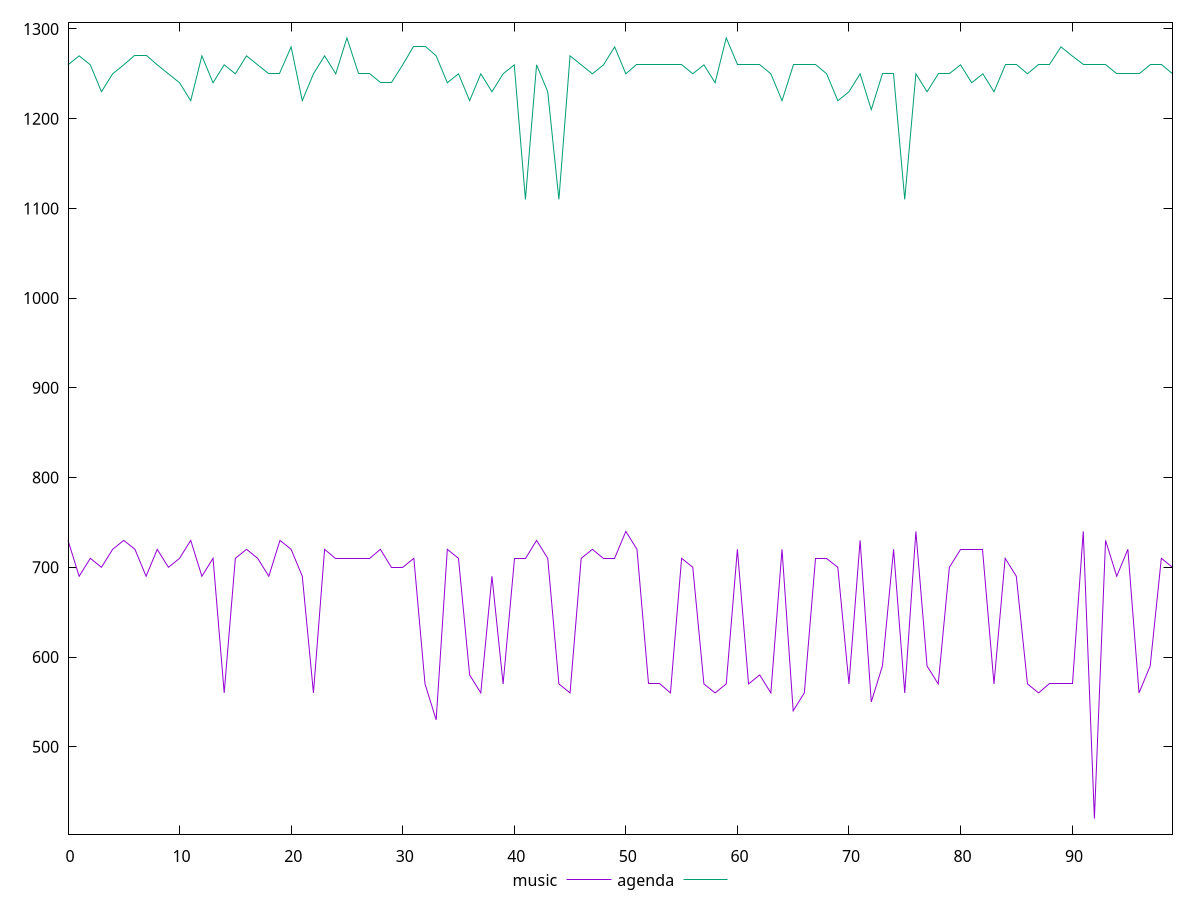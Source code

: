 reset

$music <<EOF
0 730
1 690
2 710
3 700
4 720
5 730
6 720
7 690
8 720
9 700
10 710
11 730
12 690
13 710
14 560
15 710
16 720
17 710
18 690
19 730
20 720
21 690
22 560
23 720
24 710
25 710
26 710
27 710
28 720
29 700
30 700
31 710
32 570
33 530
34 720
35 710
36 580
37 560
38 690
39 570
40 710
41 710
42 730
43 710
44 570
45 560
46 710
47 720
48 710
49 710
50 740
51 720
52 570
53 570
54 560
55 710
56 700
57 570
58 560
59 570
60 720
61 570
62 580
63 560
64 720
65 540
66 560
67 710
68 710
69 700
70 570
71 730
72 550
73 590
74 720
75 560
76 740
77 590
78 570
79 700
80 720
81 720
82 720
83 570
84 710
85 690
86 570
87 560
88 570
89 570
90 570
91 740
92 420
93 730
94 690
95 720
96 560
97 590
98 710
99 700
EOF

$agenda <<EOF
0 1260
1 1270
2 1260
3 1230
4 1250
5 1260
6 1270
7 1270
8 1260
9 1250
10 1240
11 1220
12 1270
13 1240
14 1260
15 1250
16 1270
17 1260
18 1250
19 1250
20 1280
21 1220
22 1250
23 1270
24 1250
25 1290
26 1250
27 1250
28 1240
29 1240
30 1260
31 1280
32 1280
33 1270
34 1240
35 1250
36 1220
37 1250
38 1230
39 1250
40 1260
41 1110
42 1260
43 1230
44 1110
45 1270
46 1260
47 1250
48 1260
49 1280
50 1250
51 1260
52 1260
53 1260
54 1260
55 1260
56 1250
57 1260
58 1240
59 1290
60 1260
61 1260
62 1260
63 1250
64 1220
65 1260
66 1260
67 1260
68 1250
69 1220
70 1230
71 1250
72 1210
73 1250
74 1250
75 1110
76 1250
77 1230
78 1250
79 1250
80 1260
81 1240
82 1250
83 1230
84 1260
85 1260
86 1250
87 1260
88 1260
89 1280
90 1270
91 1260
92 1260
93 1260
94 1250
95 1250
96 1250
97 1260
98 1260
99 1250
EOF

set key outside below
set xrange [0:99]
set yrange [402.6:1307.4]
set trange [402.6:1307.4]
set terminal svg size 640, 520 enhanced background rgb 'white'
set output "reports/report_00030_2021-02-24T20-42-31.540Z/uses-http2/comparison/line/0_vs_1.svg"

plot $music title "music" with line, \
     $agenda title "agenda" with line

reset
